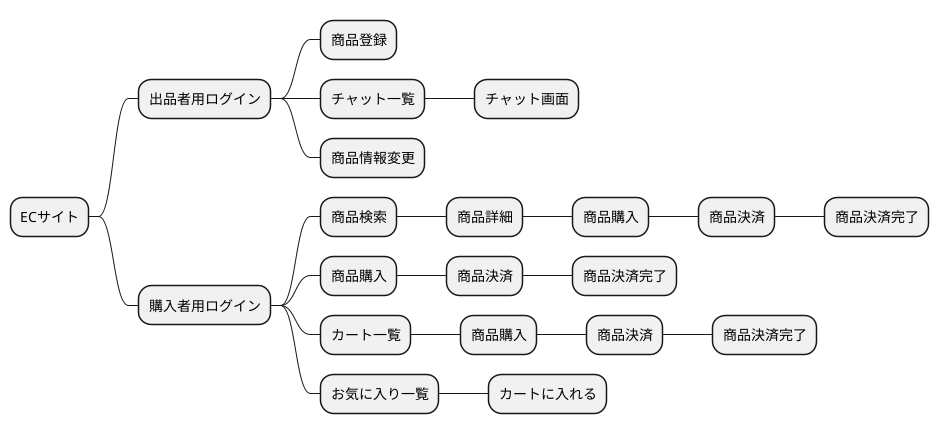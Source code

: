@startmindmap
* ECサイト
** 出品者用ログイン
*** 商品登録
*** チャット一覧
**** チャット画面
*** 商品情報変更
** 購入者用ログイン
*** 商品検索
**** 商品詳細
***** 商品購入
****** 商品決済
******* 商品決済完了
*** 商品購入
**** 商品決済
***** 商品決済完了
*** カート一覧
**** 商品購入
***** 商品決済
****** 商品決済完了
*** お気に入り一覧
**** カートに入れる

@endmindmap
